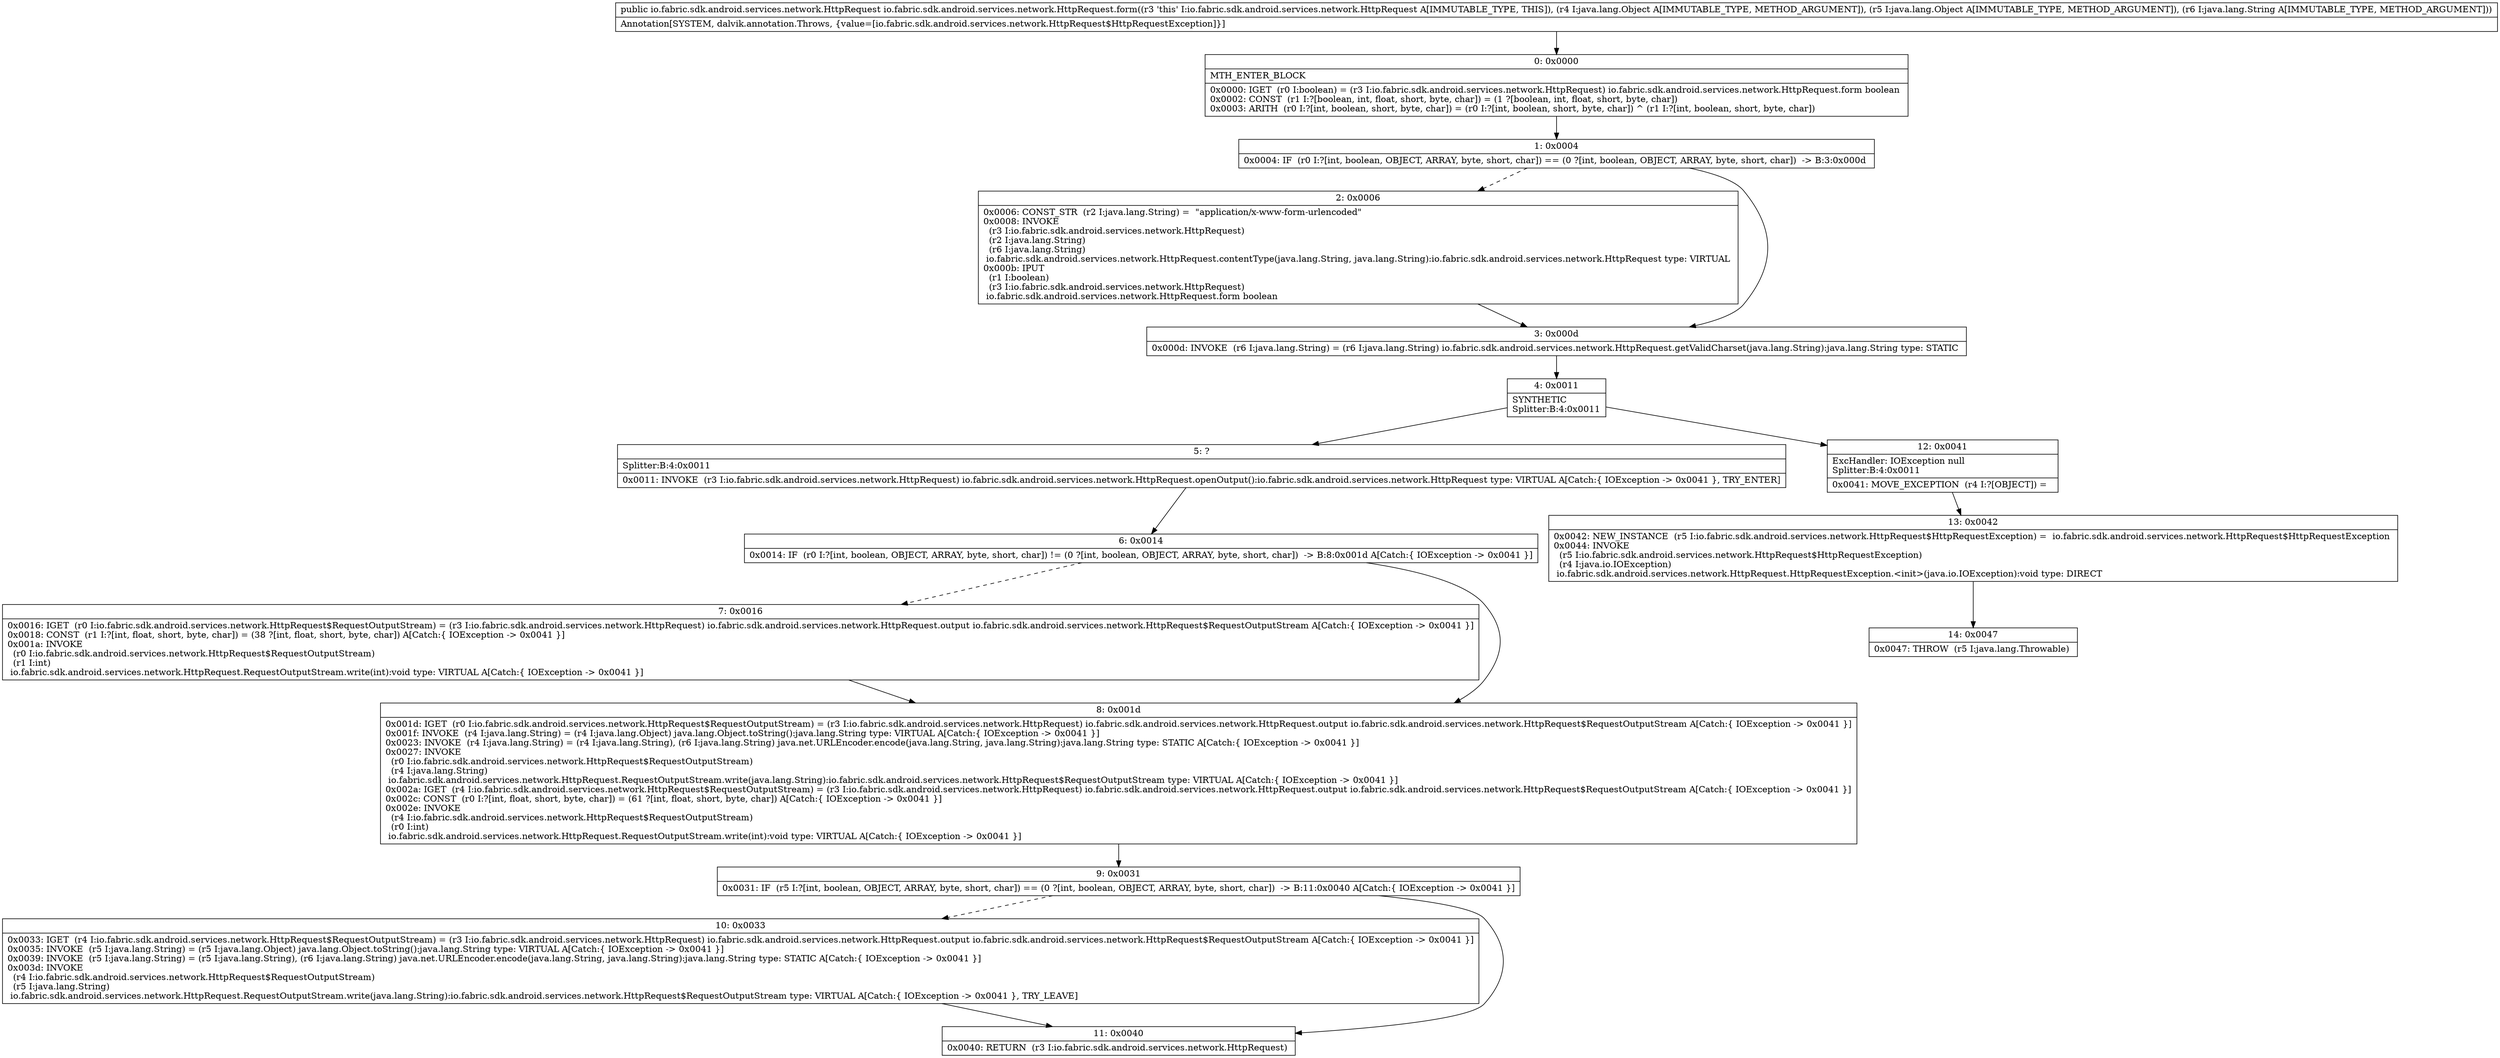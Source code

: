 digraph "CFG forio.fabric.sdk.android.services.network.HttpRequest.form(Ljava\/lang\/Object;Ljava\/lang\/Object;Ljava\/lang\/String;)Lio\/fabric\/sdk\/android\/services\/network\/HttpRequest;" {
Node_0 [shape=record,label="{0\:\ 0x0000|MTH_ENTER_BLOCK\l|0x0000: IGET  (r0 I:boolean) = (r3 I:io.fabric.sdk.android.services.network.HttpRequest) io.fabric.sdk.android.services.network.HttpRequest.form boolean \l0x0002: CONST  (r1 I:?[boolean, int, float, short, byte, char]) = (1 ?[boolean, int, float, short, byte, char]) \l0x0003: ARITH  (r0 I:?[int, boolean, short, byte, char]) = (r0 I:?[int, boolean, short, byte, char]) ^ (r1 I:?[int, boolean, short, byte, char]) \l}"];
Node_1 [shape=record,label="{1\:\ 0x0004|0x0004: IF  (r0 I:?[int, boolean, OBJECT, ARRAY, byte, short, char]) == (0 ?[int, boolean, OBJECT, ARRAY, byte, short, char])  \-\> B:3:0x000d \l}"];
Node_2 [shape=record,label="{2\:\ 0x0006|0x0006: CONST_STR  (r2 I:java.lang.String) =  \"application\/x\-www\-form\-urlencoded\" \l0x0008: INVOKE  \l  (r3 I:io.fabric.sdk.android.services.network.HttpRequest)\l  (r2 I:java.lang.String)\l  (r6 I:java.lang.String)\l io.fabric.sdk.android.services.network.HttpRequest.contentType(java.lang.String, java.lang.String):io.fabric.sdk.android.services.network.HttpRequest type: VIRTUAL \l0x000b: IPUT  \l  (r1 I:boolean)\l  (r3 I:io.fabric.sdk.android.services.network.HttpRequest)\l io.fabric.sdk.android.services.network.HttpRequest.form boolean \l}"];
Node_3 [shape=record,label="{3\:\ 0x000d|0x000d: INVOKE  (r6 I:java.lang.String) = (r6 I:java.lang.String) io.fabric.sdk.android.services.network.HttpRequest.getValidCharset(java.lang.String):java.lang.String type: STATIC \l}"];
Node_4 [shape=record,label="{4\:\ 0x0011|SYNTHETIC\lSplitter:B:4:0x0011\l}"];
Node_5 [shape=record,label="{5\:\ ?|Splitter:B:4:0x0011\l|0x0011: INVOKE  (r3 I:io.fabric.sdk.android.services.network.HttpRequest) io.fabric.sdk.android.services.network.HttpRequest.openOutput():io.fabric.sdk.android.services.network.HttpRequest type: VIRTUAL A[Catch:\{ IOException \-\> 0x0041 \}, TRY_ENTER]\l}"];
Node_6 [shape=record,label="{6\:\ 0x0014|0x0014: IF  (r0 I:?[int, boolean, OBJECT, ARRAY, byte, short, char]) != (0 ?[int, boolean, OBJECT, ARRAY, byte, short, char])  \-\> B:8:0x001d A[Catch:\{ IOException \-\> 0x0041 \}]\l}"];
Node_7 [shape=record,label="{7\:\ 0x0016|0x0016: IGET  (r0 I:io.fabric.sdk.android.services.network.HttpRequest$RequestOutputStream) = (r3 I:io.fabric.sdk.android.services.network.HttpRequest) io.fabric.sdk.android.services.network.HttpRequest.output io.fabric.sdk.android.services.network.HttpRequest$RequestOutputStream A[Catch:\{ IOException \-\> 0x0041 \}]\l0x0018: CONST  (r1 I:?[int, float, short, byte, char]) = (38 ?[int, float, short, byte, char]) A[Catch:\{ IOException \-\> 0x0041 \}]\l0x001a: INVOKE  \l  (r0 I:io.fabric.sdk.android.services.network.HttpRequest$RequestOutputStream)\l  (r1 I:int)\l io.fabric.sdk.android.services.network.HttpRequest.RequestOutputStream.write(int):void type: VIRTUAL A[Catch:\{ IOException \-\> 0x0041 \}]\l}"];
Node_8 [shape=record,label="{8\:\ 0x001d|0x001d: IGET  (r0 I:io.fabric.sdk.android.services.network.HttpRequest$RequestOutputStream) = (r3 I:io.fabric.sdk.android.services.network.HttpRequest) io.fabric.sdk.android.services.network.HttpRequest.output io.fabric.sdk.android.services.network.HttpRequest$RequestOutputStream A[Catch:\{ IOException \-\> 0x0041 \}]\l0x001f: INVOKE  (r4 I:java.lang.String) = (r4 I:java.lang.Object) java.lang.Object.toString():java.lang.String type: VIRTUAL A[Catch:\{ IOException \-\> 0x0041 \}]\l0x0023: INVOKE  (r4 I:java.lang.String) = (r4 I:java.lang.String), (r6 I:java.lang.String) java.net.URLEncoder.encode(java.lang.String, java.lang.String):java.lang.String type: STATIC A[Catch:\{ IOException \-\> 0x0041 \}]\l0x0027: INVOKE  \l  (r0 I:io.fabric.sdk.android.services.network.HttpRequest$RequestOutputStream)\l  (r4 I:java.lang.String)\l io.fabric.sdk.android.services.network.HttpRequest.RequestOutputStream.write(java.lang.String):io.fabric.sdk.android.services.network.HttpRequest$RequestOutputStream type: VIRTUAL A[Catch:\{ IOException \-\> 0x0041 \}]\l0x002a: IGET  (r4 I:io.fabric.sdk.android.services.network.HttpRequest$RequestOutputStream) = (r3 I:io.fabric.sdk.android.services.network.HttpRequest) io.fabric.sdk.android.services.network.HttpRequest.output io.fabric.sdk.android.services.network.HttpRequest$RequestOutputStream A[Catch:\{ IOException \-\> 0x0041 \}]\l0x002c: CONST  (r0 I:?[int, float, short, byte, char]) = (61 ?[int, float, short, byte, char]) A[Catch:\{ IOException \-\> 0x0041 \}]\l0x002e: INVOKE  \l  (r4 I:io.fabric.sdk.android.services.network.HttpRequest$RequestOutputStream)\l  (r0 I:int)\l io.fabric.sdk.android.services.network.HttpRequest.RequestOutputStream.write(int):void type: VIRTUAL A[Catch:\{ IOException \-\> 0x0041 \}]\l}"];
Node_9 [shape=record,label="{9\:\ 0x0031|0x0031: IF  (r5 I:?[int, boolean, OBJECT, ARRAY, byte, short, char]) == (0 ?[int, boolean, OBJECT, ARRAY, byte, short, char])  \-\> B:11:0x0040 A[Catch:\{ IOException \-\> 0x0041 \}]\l}"];
Node_10 [shape=record,label="{10\:\ 0x0033|0x0033: IGET  (r4 I:io.fabric.sdk.android.services.network.HttpRequest$RequestOutputStream) = (r3 I:io.fabric.sdk.android.services.network.HttpRequest) io.fabric.sdk.android.services.network.HttpRequest.output io.fabric.sdk.android.services.network.HttpRequest$RequestOutputStream A[Catch:\{ IOException \-\> 0x0041 \}]\l0x0035: INVOKE  (r5 I:java.lang.String) = (r5 I:java.lang.Object) java.lang.Object.toString():java.lang.String type: VIRTUAL A[Catch:\{ IOException \-\> 0x0041 \}]\l0x0039: INVOKE  (r5 I:java.lang.String) = (r5 I:java.lang.String), (r6 I:java.lang.String) java.net.URLEncoder.encode(java.lang.String, java.lang.String):java.lang.String type: STATIC A[Catch:\{ IOException \-\> 0x0041 \}]\l0x003d: INVOKE  \l  (r4 I:io.fabric.sdk.android.services.network.HttpRequest$RequestOutputStream)\l  (r5 I:java.lang.String)\l io.fabric.sdk.android.services.network.HttpRequest.RequestOutputStream.write(java.lang.String):io.fabric.sdk.android.services.network.HttpRequest$RequestOutputStream type: VIRTUAL A[Catch:\{ IOException \-\> 0x0041 \}, TRY_LEAVE]\l}"];
Node_11 [shape=record,label="{11\:\ 0x0040|0x0040: RETURN  (r3 I:io.fabric.sdk.android.services.network.HttpRequest) \l}"];
Node_12 [shape=record,label="{12\:\ 0x0041|ExcHandler: IOException null\lSplitter:B:4:0x0011\l|0x0041: MOVE_EXCEPTION  (r4 I:?[OBJECT]) =  \l}"];
Node_13 [shape=record,label="{13\:\ 0x0042|0x0042: NEW_INSTANCE  (r5 I:io.fabric.sdk.android.services.network.HttpRequest$HttpRequestException) =  io.fabric.sdk.android.services.network.HttpRequest$HttpRequestException \l0x0044: INVOKE  \l  (r5 I:io.fabric.sdk.android.services.network.HttpRequest$HttpRequestException)\l  (r4 I:java.io.IOException)\l io.fabric.sdk.android.services.network.HttpRequest.HttpRequestException.\<init\>(java.io.IOException):void type: DIRECT \l}"];
Node_14 [shape=record,label="{14\:\ 0x0047|0x0047: THROW  (r5 I:java.lang.Throwable) \l}"];
MethodNode[shape=record,label="{public io.fabric.sdk.android.services.network.HttpRequest io.fabric.sdk.android.services.network.HttpRequest.form((r3 'this' I:io.fabric.sdk.android.services.network.HttpRequest A[IMMUTABLE_TYPE, THIS]), (r4 I:java.lang.Object A[IMMUTABLE_TYPE, METHOD_ARGUMENT]), (r5 I:java.lang.Object A[IMMUTABLE_TYPE, METHOD_ARGUMENT]), (r6 I:java.lang.String A[IMMUTABLE_TYPE, METHOD_ARGUMENT]))  | Annotation[SYSTEM, dalvik.annotation.Throws, \{value=[io.fabric.sdk.android.services.network.HttpRequest$HttpRequestException]\}]\l}"];
MethodNode -> Node_0;
Node_0 -> Node_1;
Node_1 -> Node_2[style=dashed];
Node_1 -> Node_3;
Node_2 -> Node_3;
Node_3 -> Node_4;
Node_4 -> Node_5;
Node_4 -> Node_12;
Node_5 -> Node_6;
Node_6 -> Node_7[style=dashed];
Node_6 -> Node_8;
Node_7 -> Node_8;
Node_8 -> Node_9;
Node_9 -> Node_10[style=dashed];
Node_9 -> Node_11;
Node_10 -> Node_11;
Node_12 -> Node_13;
Node_13 -> Node_14;
}

